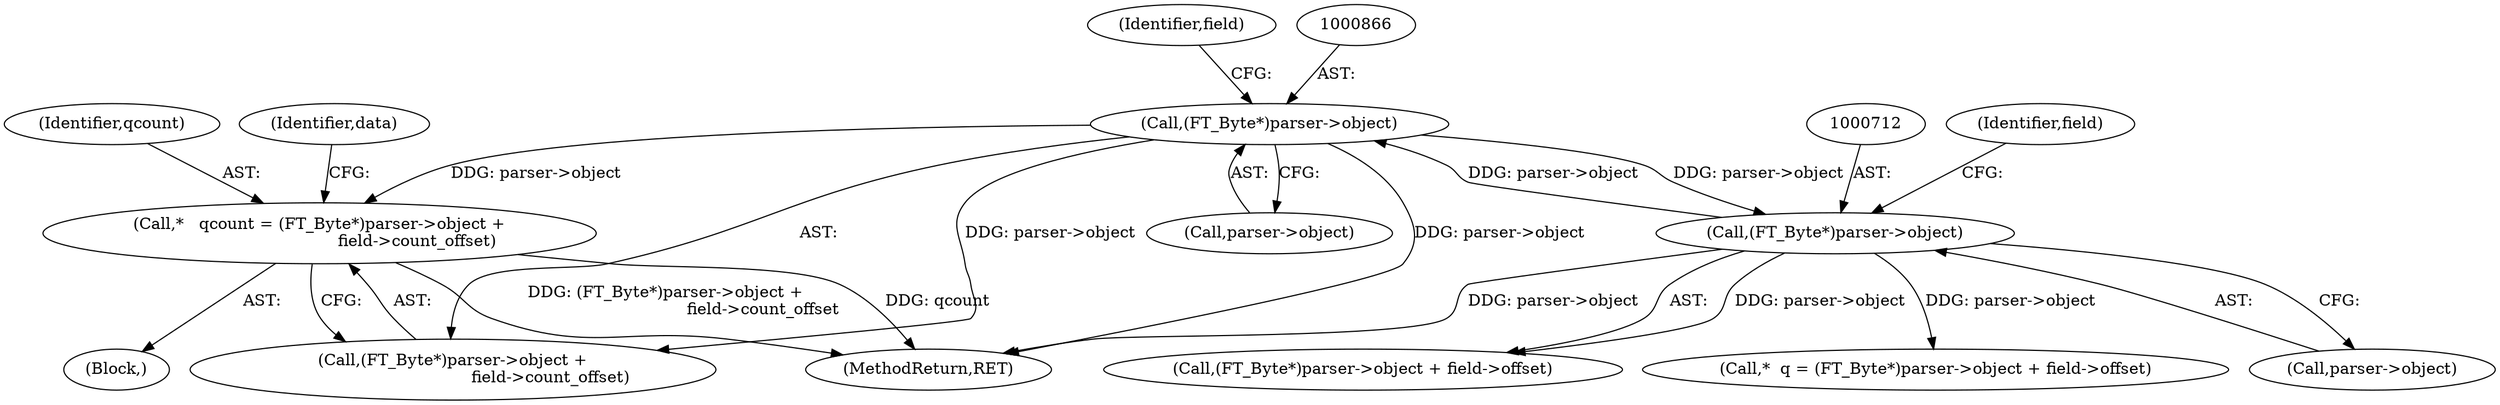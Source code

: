 digraph "0_savannah_beecf80a6deecbaf5d264d4f864451bde4fe98b8@pointer" {
"1000862" [label="(Call,*   qcount = (FT_Byte*)parser->object +\n                                      field->count_offset)"];
"1000865" [label="(Call,(FT_Byte*)parser->object)"];
"1000711" [label="(Call,(FT_Byte*)parser->object)"];
"1000867" [label="(Call,parser->object)"];
"1000863" [label="(Identifier,qcount)"];
"1000708" [label="(Call,*  q = (FT_Byte*)parser->object + field->offset)"];
"1000864" [label="(Call,(FT_Byte*)parser->object +\n                                      field->count_offset)"];
"1000875" [label="(Identifier,data)"];
"1000865" [label="(Call,(FT_Byte*)parser->object)"];
"1000860" [label="(Block,)"];
"1000871" [label="(Identifier,field)"];
"1000710" [label="(Call,(FT_Byte*)parser->object + field->offset)"];
"1000717" [label="(Identifier,field)"];
"1000711" [label="(Call,(FT_Byte*)parser->object)"];
"1000862" [label="(Call,*   qcount = (FT_Byte*)parser->object +\n                                      field->count_offset)"];
"1000713" [label="(Call,parser->object)"];
"1001011" [label="(MethodReturn,RET)"];
"1000862" -> "1000860"  [label="AST: "];
"1000862" -> "1000864"  [label="CFG: "];
"1000863" -> "1000862"  [label="AST: "];
"1000864" -> "1000862"  [label="AST: "];
"1000875" -> "1000862"  [label="CFG: "];
"1000862" -> "1001011"  [label="DDG: (FT_Byte*)parser->object +\n                                      field->count_offset"];
"1000862" -> "1001011"  [label="DDG: qcount"];
"1000865" -> "1000862"  [label="DDG: parser->object"];
"1000865" -> "1000864"  [label="AST: "];
"1000865" -> "1000867"  [label="CFG: "];
"1000866" -> "1000865"  [label="AST: "];
"1000867" -> "1000865"  [label="AST: "];
"1000871" -> "1000865"  [label="CFG: "];
"1000865" -> "1001011"  [label="DDG: parser->object"];
"1000865" -> "1000711"  [label="DDG: parser->object"];
"1000865" -> "1000864"  [label="DDG: parser->object"];
"1000711" -> "1000865"  [label="DDG: parser->object"];
"1000711" -> "1000710"  [label="AST: "];
"1000711" -> "1000713"  [label="CFG: "];
"1000712" -> "1000711"  [label="AST: "];
"1000713" -> "1000711"  [label="AST: "];
"1000717" -> "1000711"  [label="CFG: "];
"1000711" -> "1001011"  [label="DDG: parser->object"];
"1000711" -> "1000708"  [label="DDG: parser->object"];
"1000711" -> "1000710"  [label="DDG: parser->object"];
}
